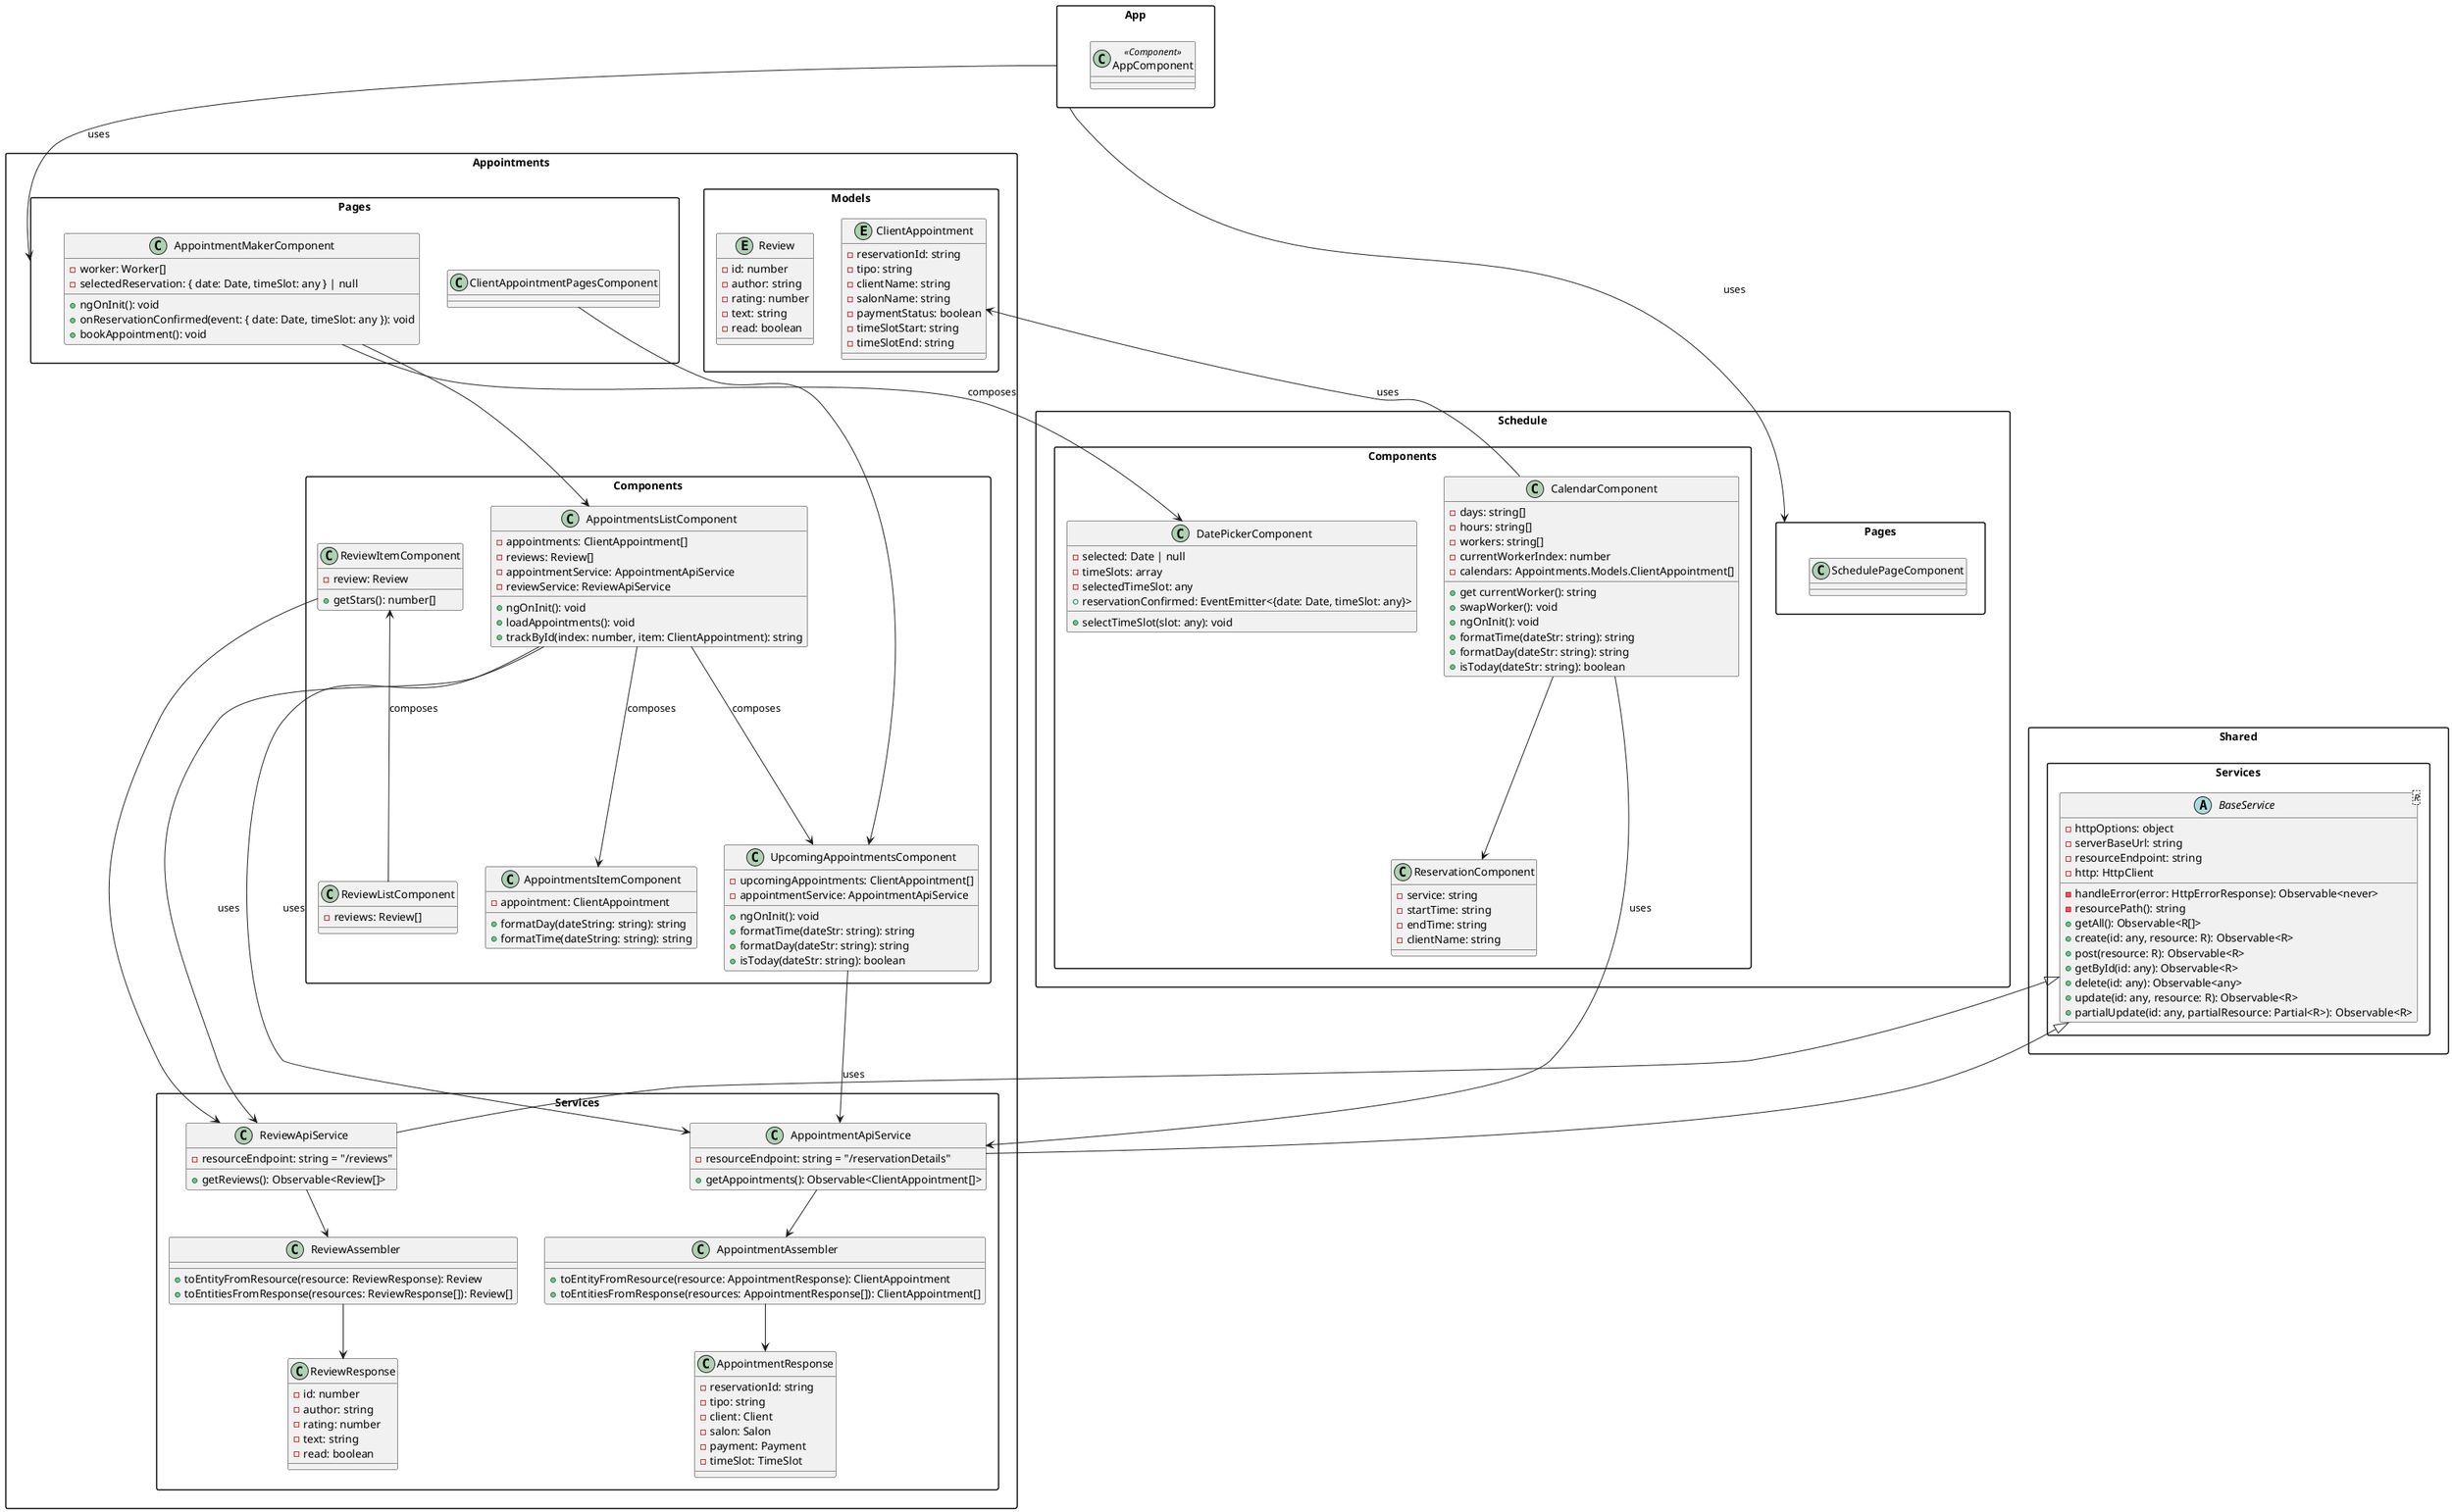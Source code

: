 @startuml
skinparam packageStyle rectangle

package "App" {
  class AppComponent <<Component>>{
  }
}

package "Appointments" {
  package "Components" {
    class AppointmentsItemComponent {
      - appointment: ClientAppointment
      + formatDay(dateString: string): string
      + formatTime(dateString: string): string
    }

    class AppointmentsListComponent {
      - appointments: ClientAppointment[]
      - reviews: Review[]
      - appointmentService: AppointmentApiService
      - reviewService: ReviewApiService
      + ngOnInit(): void
      + loadAppointments(): void
      + trackById(index: number, item: ClientAppointment): string
    }

    class UpcomingAppointmentsComponent {
      - upcomingAppointments: ClientAppointment[]
      - appointmentService: AppointmentApiService
      + ngOnInit(): void
      + formatTime(dateStr: string): string
      + formatDay(dateStr: string): string
      + isToday(dateStr: string): boolean
    }

    class ReviewItemComponent {
      - review: Review
      + getStars(): number[]
    }

    class ReviewListComponent {
      - reviews: Review[]
    }
  }

  package "Models" {
    entity ClientAppointment {
      - reservationId: string
      - tipo: string
      - clientName: string
      - salonName: string
      - paymentStatus: boolean
      - timeSlotStart: string
      - timeSlotEnd: string
    }
    entity Review {
      - id: number
      - author: string
      - rating: number
      - text: string
      - read: boolean
    }
  }

  package "Pages" {
    class AppointmentMakerComponent {
      - worker: Worker[]
      - selectedReservation: { date: Date, timeSlot: any } | null
      + ngOnInit(): void
      + onReservationConfirmed(event: { date: Date, timeSlot: any }): void
      + bookAppointment(): void
    }
    class ClientAppointmentPagesComponent {
    }
  }

  package "Services" {
    class AppointmentApiService {
      - resourceEndpoint: string = "/reservationDetails"
      + getAppointments(): Observable<ClientAppointment[]>
    }
    class ReviewApiService {
      - resourceEndpoint: string = "/reviews"
      + getReviews(): Observable<Review[]>
    }
    class AppointmentAssembler {
      + toEntityFromResource(resource: AppointmentResponse): ClientAppointment
      + toEntitiesFromResponse(resources: AppointmentResponse[]): ClientAppointment[]
    }
    class ReviewAssembler {
      + toEntityFromResource(resource: ReviewResponse): Review
      + toEntitiesFromResponse(resources: ReviewResponse[]): Review[]
    }
    class AppointmentResponse {
      - reservationId: string
      - tipo: string
      - client: Client
      - salon: Salon
      - payment: Payment
      - timeSlot: TimeSlot
    }
    class ReviewResponse {
      - id: number
      - author: string
      - rating: number
      - text: string
      - read: boolean
    }
  }
}

package "Schedule" {

  package "Components" {
    class CalendarComponent {
      - days: string[]
      - hours: string[]
      - workers: string[]
      - currentWorkerIndex: number
      - calendars: Appointments.Models.ClientAppointment[]
      + get currentWorker(): string
      + swapWorker(): void
      + ngOnInit(): void
      + formatTime(dateStr: string): string
      + formatDay(dateStr: string): string
      + isToday(dateStr: string): boolean
    }

    class DatePickerComponent {
      - selected: Date | null
      - timeSlots: array
      - selectedTimeSlot: any
      + selectTimeSlot(slot: any): void
      + reservationConfirmed: EventEmitter<{date: Date, timeSlot: any}>
    }

    class ReservationComponent {
      - service: string
      - startTime: string
      - endTime: string
      - clientName: string
    }
  }

  package "Pages" {
    class SchedulePageComponent {
    }
  }
}

package "Shared" {

  package "Services" {
    abstract class BaseService<R> {
      - httpOptions: object
      - serverBaseUrl: string
      - resourceEndpoint: string
      - http: HttpClient
      - handleError(error: HttpErrorResponse): Observable<never>
      - resourcePath(): string
      + getAll(): Observable<R[]>
      + create(id: any, resource: R): Observable<R>
      + post(resource: R): Observable<R>
      + getById(id: any): Observable<R>
      + delete(id: any): Observable<any>
      + update(id: any, resource: R): Observable<R>
      + partialUpdate(id: any, partialResource: Partial<R>): Observable<R>
    }
  }
}

' Relaciones entre bounded contexts

Appointments.Components.AppointmentsListComponent --> Appointments.Components.AppointmentsItemComponent : composes
ReviewItemComponent <-- Appointments.Components.ReviewListComponent : composes
ReviewItemComponent --> ReviewApiService
Appointments.Components.AppointmentsListComponent --> Appointments.Components.UpcomingAppointmentsComponent : composes

Appointments.Components.UpcomingAppointmentsComponent --> Appointments.Services.AppointmentApiService : uses
Appointments.Components.AppointmentsListComponent --> Appointments.Services.AppointmentApiService : uses
Appointments.Components.AppointmentsListComponent --> Appointments.Services.ReviewApiService : uses
Appointments.Pages.AppointmentMakerComponent --> Appointments.Components.AppointmentsListComponent

Schedule.Components.CalendarComponent --> Appointments.Models.ClientAppointment : uses
Schedule.Components.CalendarComponent --> Appointments.Services.AppointmentApiService : uses

Appointments.Pages.AppointmentMakerComponent --> Schedule.Components.DatePickerComponent : composes

Shared.Services.BaseService <|-- Appointments.Services.AppointmentApiService
Shared.Services.BaseService <|-- Appointments.Services.ReviewApiService

ClientAppointmentPagesComponent --> Appointments.Components.UpcomingAppointmentsComponent

Appointments.Services.AppointmentApiService --> AppointmentAssembler
AppointmentAssembler --> AppointmentResponse

ReviewApiService --> ReviewAssembler
ReviewAssembler --> ReviewResponse

Schedule.Components.CalendarComponent --> ReservationComponent

' Relaciones de dependencia desde App hacia los otros bounded contexts

App --> Appointments.Pages : uses
App --> Schedule.Pages : uses

@enduml
